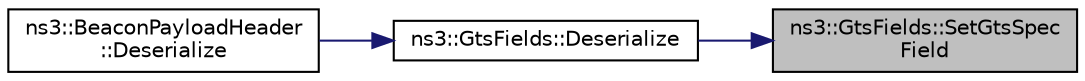 digraph "ns3::GtsFields::SetGtsSpecField"
{
 // LATEX_PDF_SIZE
  edge [fontname="Helvetica",fontsize="10",labelfontname="Helvetica",labelfontsize="10"];
  node [fontname="Helvetica",fontsize="10",shape=record];
  rankdir="RL";
  Node1 [label="ns3::GtsFields::SetGtsSpec\lField",height=0.2,width=0.4,color="black", fillcolor="grey75", style="filled", fontcolor="black",tooltip="Set the GTS Specification Field to the GTS Fields gtsSpec The GTS Specification Field to set."];
  Node1 -> Node2 [dir="back",color="midnightblue",fontsize="10",style="solid",fontname="Helvetica"];
  Node2 [label="ns3::GtsFields::Deserialize",height=0.2,width=0.4,color="black", fillcolor="white", style="filled",URL="$classns3_1_1_gts_fields.html#af5f7d3acdde3ba952888c3c85e268e3b",tooltip="Deserialize the entire GTS fields."];
  Node2 -> Node3 [dir="back",color="midnightblue",fontsize="10",style="solid",fontname="Helvetica"];
  Node3 [label="ns3::BeaconPayloadHeader\l::Deserialize",height=0.2,width=0.4,color="black", fillcolor="white", style="filled",URL="$classns3_1_1_beacon_payload_header.html#a56c1a64f2733e729a365dd2964435c2f",tooltip=" "];
}
